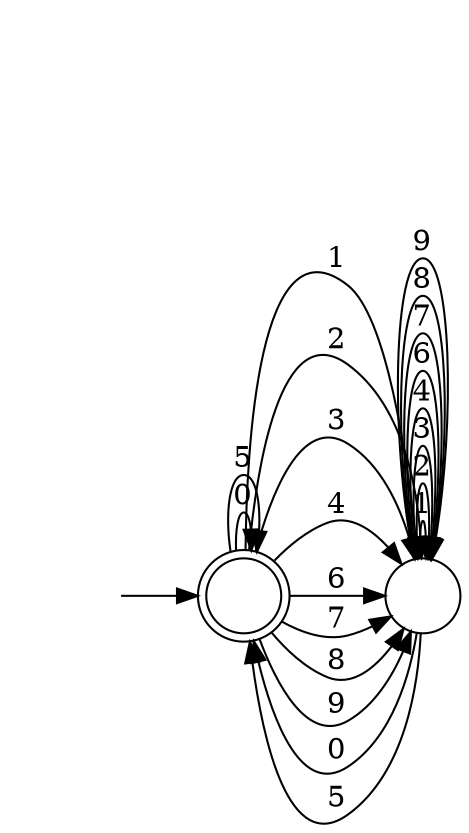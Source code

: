 digraph Automaton {
rankdir = LR;
initial [shape=plaintext,label=""];
initial -> 0
0 [shape=doublecircle,label=""];
0 -> 0 [label="0"]
0 -> 1 [label="1"]
0 -> 1 [label="2"]
0 -> 1 [label="3"]
0 -> 1 [label="4"]
0 -> 0 [label="5"]
0 -> 1 [label="6"]
0 -> 1 [label="7"]
0 -> 1 [label="8"]
0 -> 1 [label="9"]
1 [shape=circle,label=""];
1 -> 0 [label="0"]
1 -> 1 [label="1"]
1 -> 1 [label="2"]
1 -> 1 [label="3"]
1 -> 1 [label="4"]
1 -> 0 [label="5"]
1 -> 1 [label="6"]
1 -> 1 [label="7"]
1 -> 1 [label="8"]
1 -> 1 [label="9"]
}
